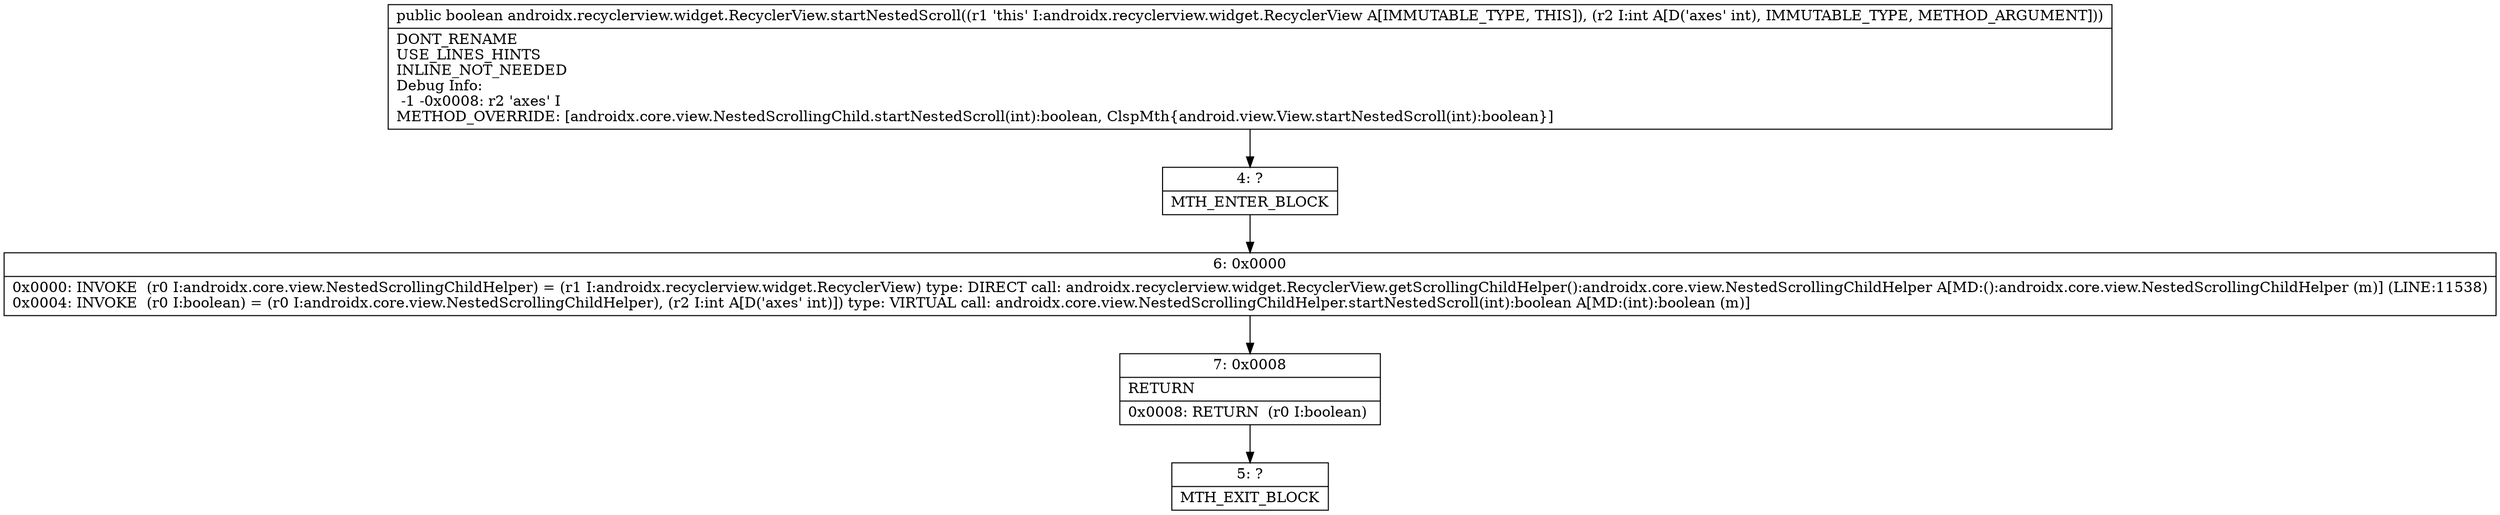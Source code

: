 digraph "CFG forandroidx.recyclerview.widget.RecyclerView.startNestedScroll(I)Z" {
Node_4 [shape=record,label="{4\:\ ?|MTH_ENTER_BLOCK\l}"];
Node_6 [shape=record,label="{6\:\ 0x0000|0x0000: INVOKE  (r0 I:androidx.core.view.NestedScrollingChildHelper) = (r1 I:androidx.recyclerview.widget.RecyclerView) type: DIRECT call: androidx.recyclerview.widget.RecyclerView.getScrollingChildHelper():androidx.core.view.NestedScrollingChildHelper A[MD:():androidx.core.view.NestedScrollingChildHelper (m)] (LINE:11538)\l0x0004: INVOKE  (r0 I:boolean) = (r0 I:androidx.core.view.NestedScrollingChildHelper), (r2 I:int A[D('axes' int)]) type: VIRTUAL call: androidx.core.view.NestedScrollingChildHelper.startNestedScroll(int):boolean A[MD:(int):boolean (m)]\l}"];
Node_7 [shape=record,label="{7\:\ 0x0008|RETURN\l|0x0008: RETURN  (r0 I:boolean) \l}"];
Node_5 [shape=record,label="{5\:\ ?|MTH_EXIT_BLOCK\l}"];
MethodNode[shape=record,label="{public boolean androidx.recyclerview.widget.RecyclerView.startNestedScroll((r1 'this' I:androidx.recyclerview.widget.RecyclerView A[IMMUTABLE_TYPE, THIS]), (r2 I:int A[D('axes' int), IMMUTABLE_TYPE, METHOD_ARGUMENT]))  | DONT_RENAME\lUSE_LINES_HINTS\lINLINE_NOT_NEEDED\lDebug Info:\l  \-1 \-0x0008: r2 'axes' I\lMETHOD_OVERRIDE: [androidx.core.view.NestedScrollingChild.startNestedScroll(int):boolean, ClspMth\{android.view.View.startNestedScroll(int):boolean\}]\l}"];
MethodNode -> Node_4;Node_4 -> Node_6;
Node_6 -> Node_7;
Node_7 -> Node_5;
}

